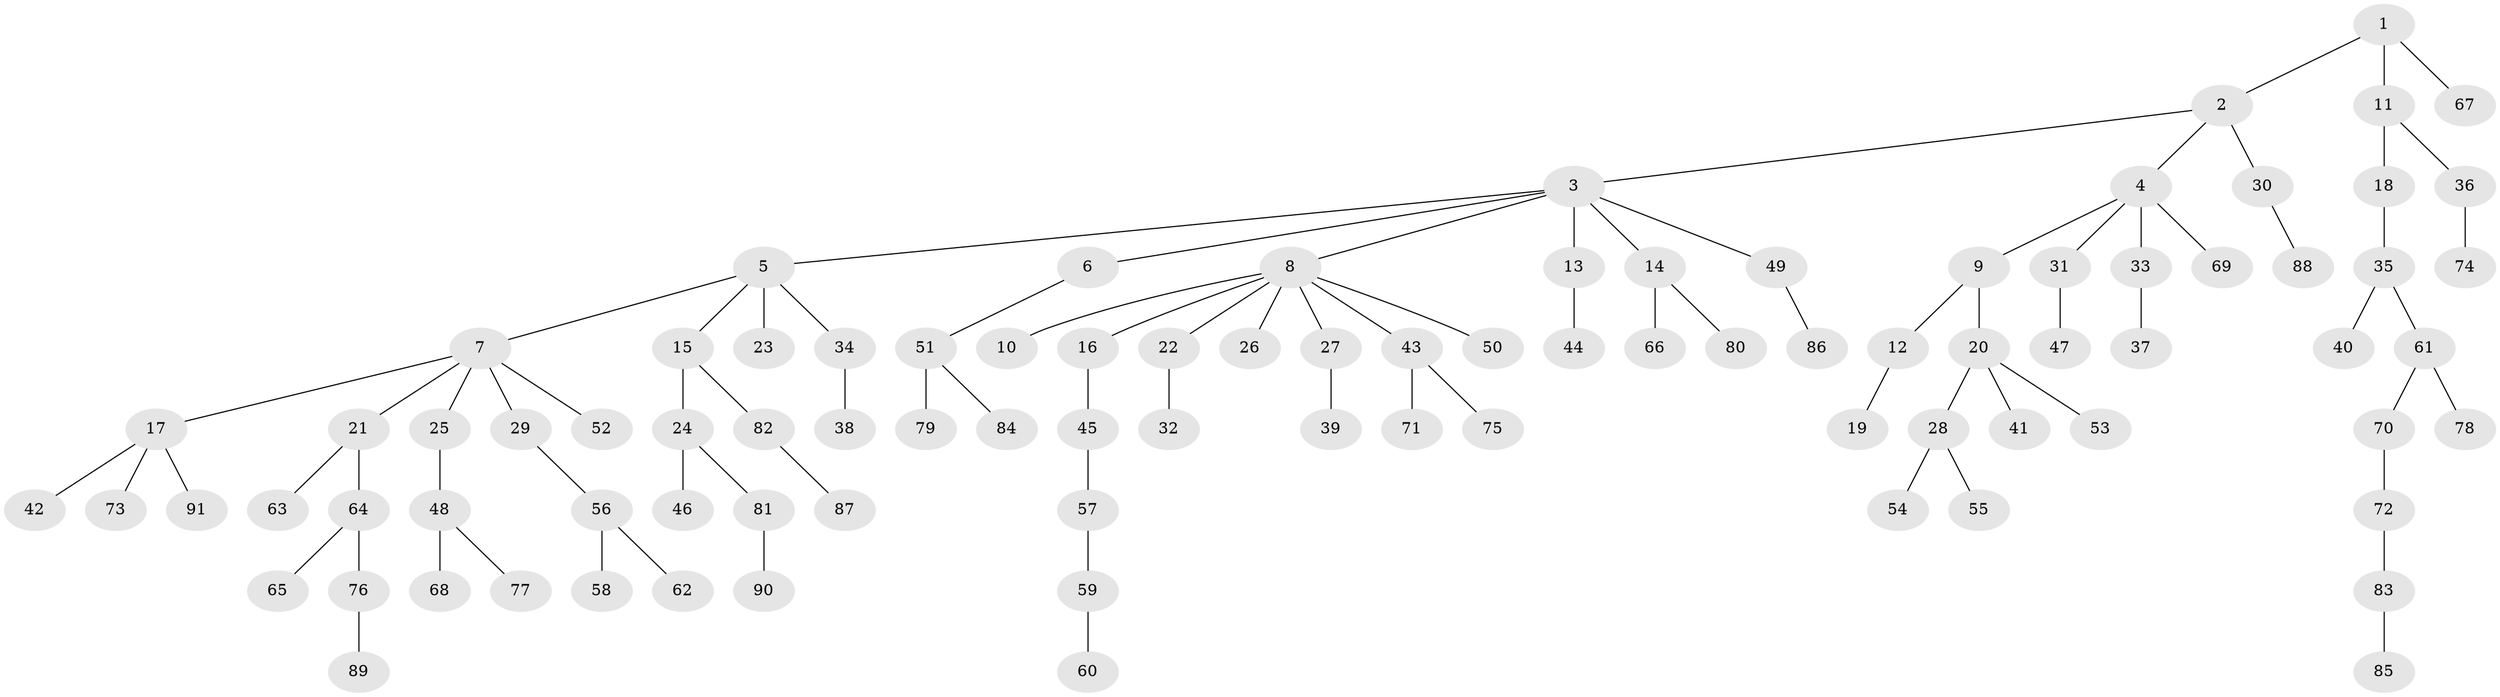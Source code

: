 // Generated by graph-tools (version 1.1) at 2025/52/03/09/25 04:52:38]
// undirected, 91 vertices, 90 edges
graph export_dot {
graph [start="1"]
  node [color=gray90,style=filled];
  1;
  2;
  3;
  4;
  5;
  6;
  7;
  8;
  9;
  10;
  11;
  12;
  13;
  14;
  15;
  16;
  17;
  18;
  19;
  20;
  21;
  22;
  23;
  24;
  25;
  26;
  27;
  28;
  29;
  30;
  31;
  32;
  33;
  34;
  35;
  36;
  37;
  38;
  39;
  40;
  41;
  42;
  43;
  44;
  45;
  46;
  47;
  48;
  49;
  50;
  51;
  52;
  53;
  54;
  55;
  56;
  57;
  58;
  59;
  60;
  61;
  62;
  63;
  64;
  65;
  66;
  67;
  68;
  69;
  70;
  71;
  72;
  73;
  74;
  75;
  76;
  77;
  78;
  79;
  80;
  81;
  82;
  83;
  84;
  85;
  86;
  87;
  88;
  89;
  90;
  91;
  1 -- 2;
  1 -- 11;
  1 -- 67;
  2 -- 3;
  2 -- 4;
  2 -- 30;
  3 -- 5;
  3 -- 6;
  3 -- 8;
  3 -- 13;
  3 -- 14;
  3 -- 49;
  4 -- 9;
  4 -- 31;
  4 -- 33;
  4 -- 69;
  5 -- 7;
  5 -- 15;
  5 -- 23;
  5 -- 34;
  6 -- 51;
  7 -- 17;
  7 -- 21;
  7 -- 25;
  7 -- 29;
  7 -- 52;
  8 -- 10;
  8 -- 16;
  8 -- 22;
  8 -- 26;
  8 -- 27;
  8 -- 43;
  8 -- 50;
  9 -- 12;
  9 -- 20;
  11 -- 18;
  11 -- 36;
  12 -- 19;
  13 -- 44;
  14 -- 66;
  14 -- 80;
  15 -- 24;
  15 -- 82;
  16 -- 45;
  17 -- 42;
  17 -- 73;
  17 -- 91;
  18 -- 35;
  20 -- 28;
  20 -- 41;
  20 -- 53;
  21 -- 63;
  21 -- 64;
  22 -- 32;
  24 -- 46;
  24 -- 81;
  25 -- 48;
  27 -- 39;
  28 -- 54;
  28 -- 55;
  29 -- 56;
  30 -- 88;
  31 -- 47;
  33 -- 37;
  34 -- 38;
  35 -- 40;
  35 -- 61;
  36 -- 74;
  43 -- 71;
  43 -- 75;
  45 -- 57;
  48 -- 68;
  48 -- 77;
  49 -- 86;
  51 -- 79;
  51 -- 84;
  56 -- 58;
  56 -- 62;
  57 -- 59;
  59 -- 60;
  61 -- 70;
  61 -- 78;
  64 -- 65;
  64 -- 76;
  70 -- 72;
  72 -- 83;
  76 -- 89;
  81 -- 90;
  82 -- 87;
  83 -- 85;
}
